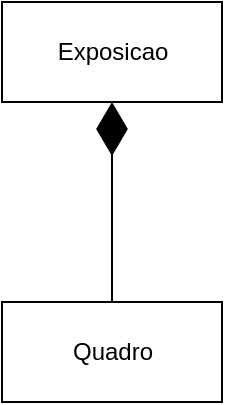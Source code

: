 <mxfile version="14.1.8" type="device"><diagram id="yTNpWK0jJMdoiQkVgXkO" name="Page-1"><mxGraphModel dx="868" dy="454" grid="1" gridSize="10" guides="1" tooltips="1" connect="1" arrows="1" fold="1" page="1" pageScale="1" pageWidth="827" pageHeight="1169" math="0" shadow="0"><root><mxCell id="0"/><mxCell id="1" parent="0"/><mxCell id="kYnyrwgaP4Au9vo1zHQl-1" value="Exposicao" style="html=1;" vertex="1" parent="1"><mxGeometry x="380" y="120" width="110" height="50" as="geometry"/></mxCell><mxCell id="kYnyrwgaP4Au9vo1zHQl-2" value="Quadro" style="html=1;" vertex="1" parent="1"><mxGeometry x="380" y="270" width="110" height="50" as="geometry"/></mxCell><mxCell id="kYnyrwgaP4Au9vo1zHQl-3" value="" style="endArrow=diamondThin;endFill=1;endSize=24;html=1;entryX=0.5;entryY=1;entryDx=0;entryDy=0;exitX=0.5;exitY=0;exitDx=0;exitDy=0;" edge="1" parent="1" source="kYnyrwgaP4Au9vo1zHQl-2" target="kYnyrwgaP4Au9vo1zHQl-1"><mxGeometry width="160" relative="1" as="geometry"><mxPoint x="360" y="230" as="sourcePoint"/><mxPoint x="520" y="230" as="targetPoint"/></mxGeometry></mxCell></root></mxGraphModel></diagram></mxfile>